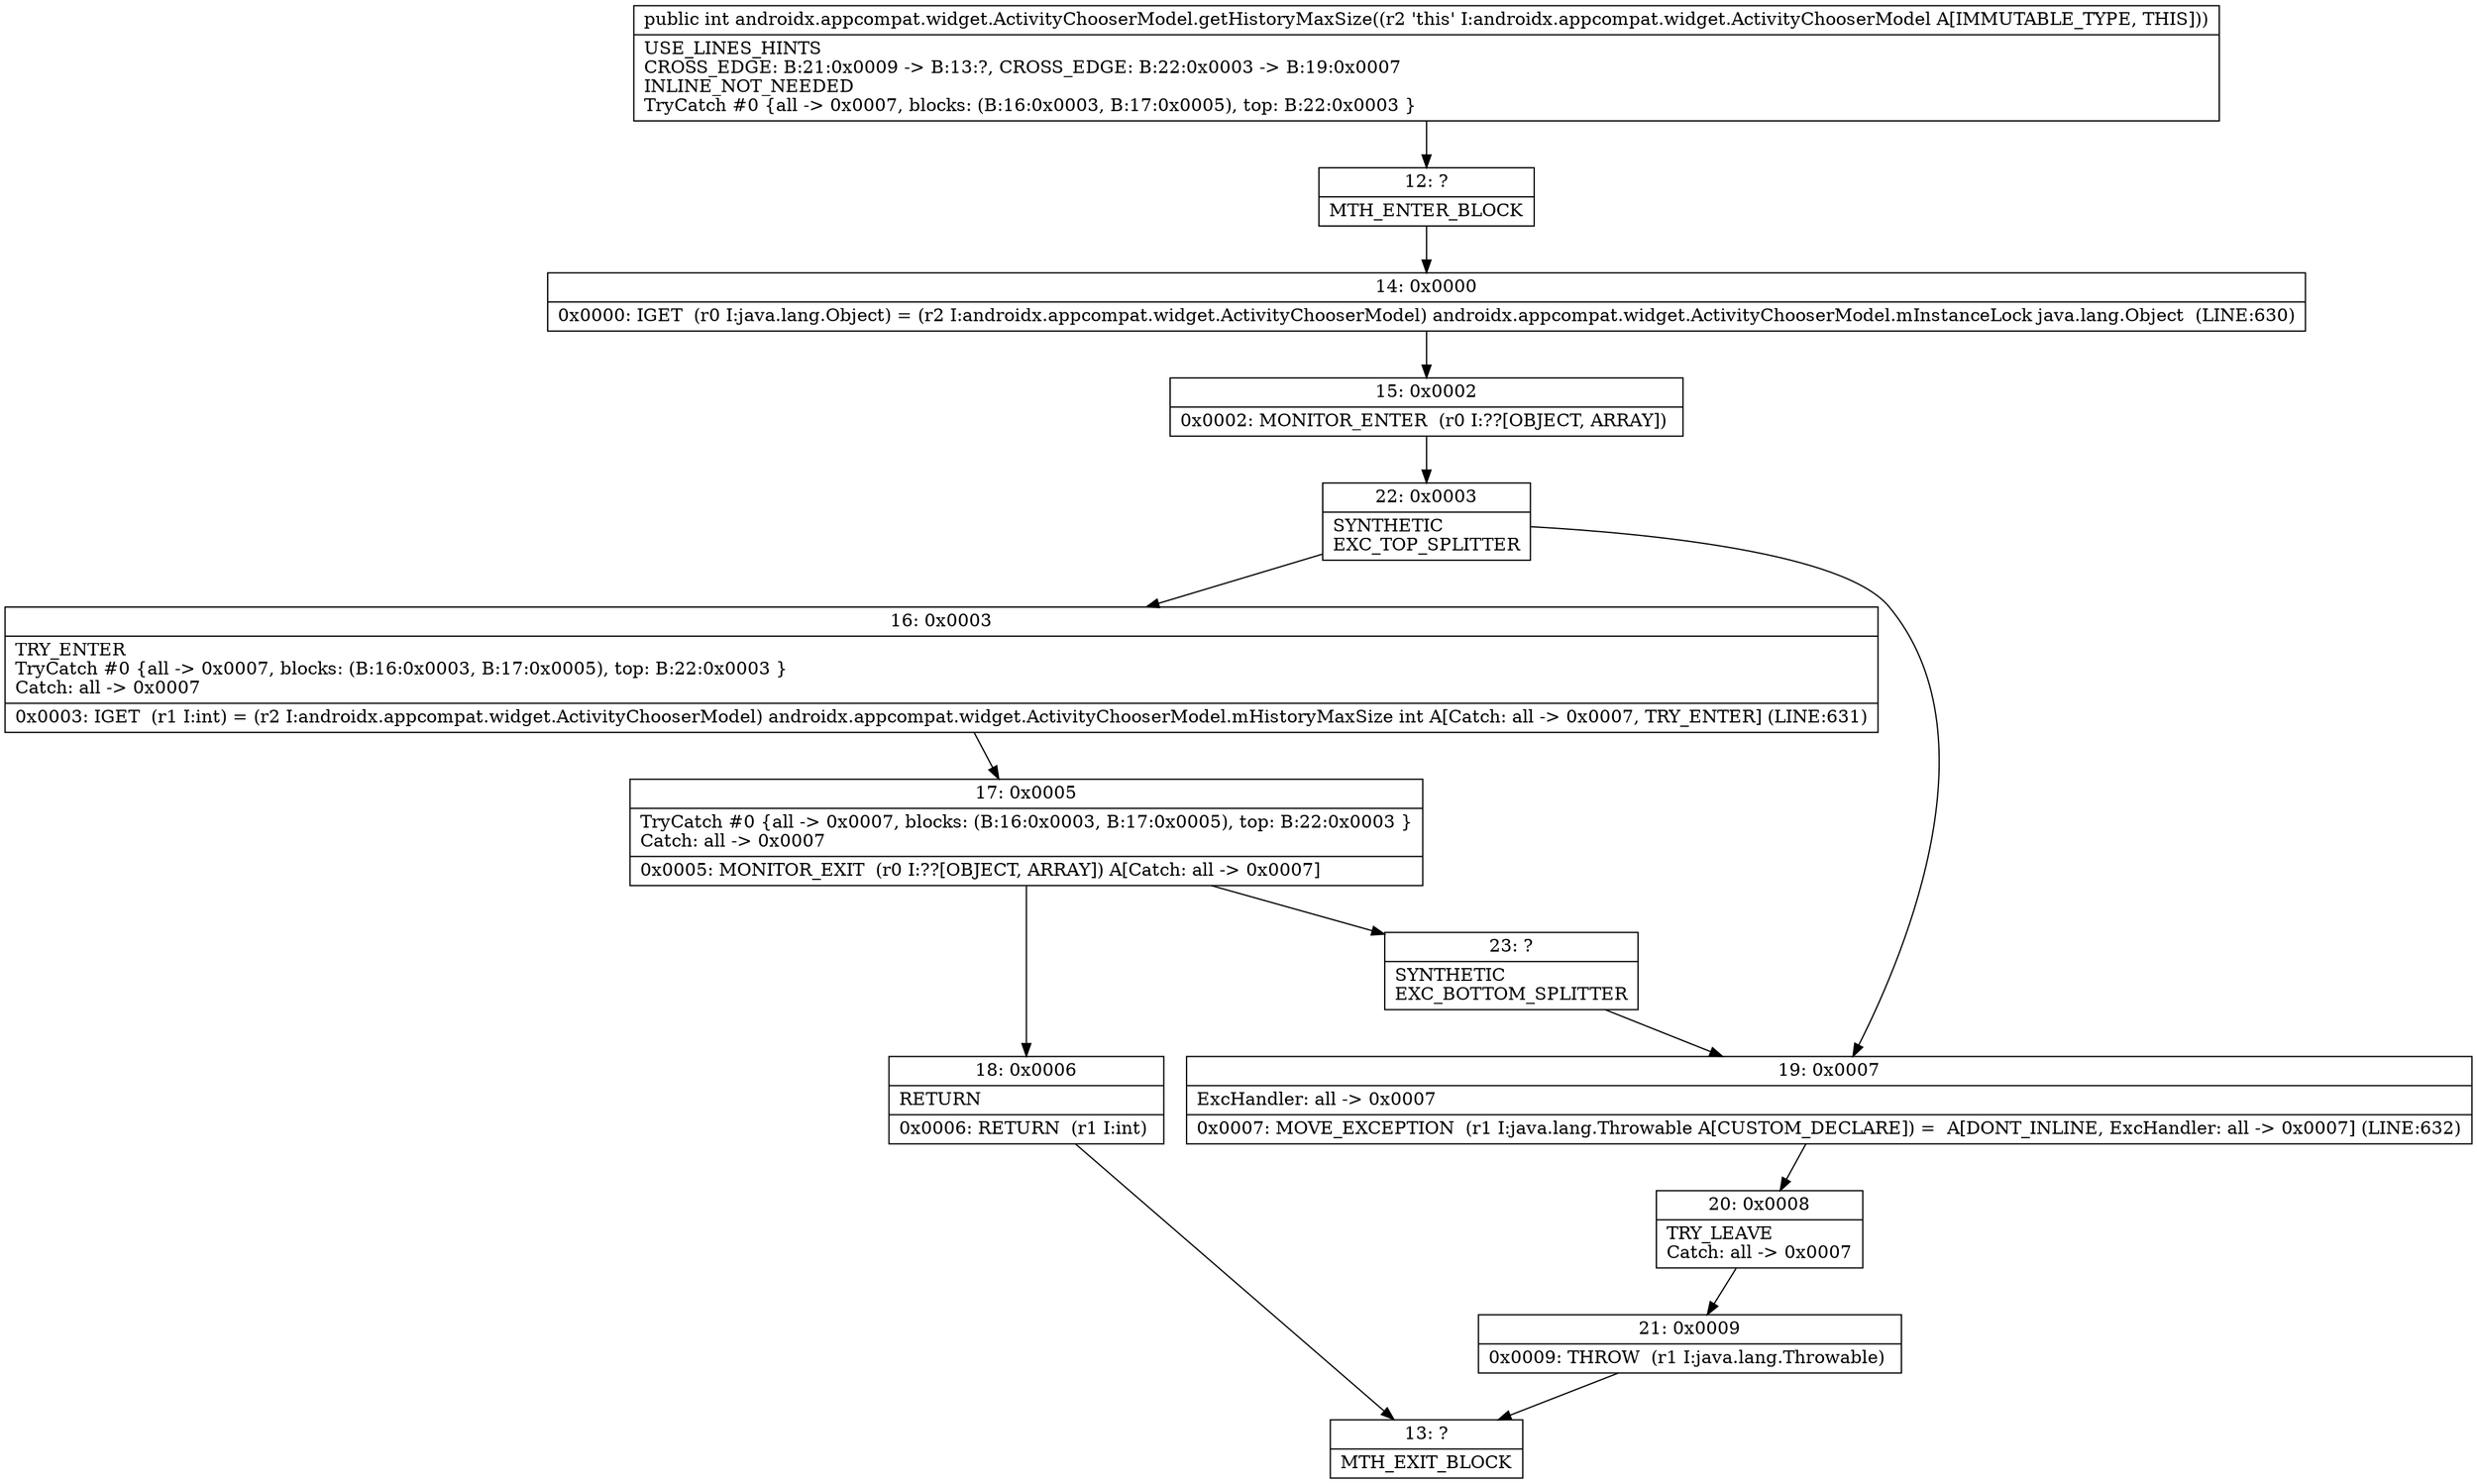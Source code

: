 digraph "CFG forandroidx.appcompat.widget.ActivityChooserModel.getHistoryMaxSize()I" {
Node_12 [shape=record,label="{12\:\ ?|MTH_ENTER_BLOCK\l}"];
Node_14 [shape=record,label="{14\:\ 0x0000|0x0000: IGET  (r0 I:java.lang.Object) = (r2 I:androidx.appcompat.widget.ActivityChooserModel) androidx.appcompat.widget.ActivityChooserModel.mInstanceLock java.lang.Object  (LINE:630)\l}"];
Node_15 [shape=record,label="{15\:\ 0x0002|0x0002: MONITOR_ENTER  (r0 I:??[OBJECT, ARRAY]) \l}"];
Node_22 [shape=record,label="{22\:\ 0x0003|SYNTHETIC\lEXC_TOP_SPLITTER\l}"];
Node_16 [shape=record,label="{16\:\ 0x0003|TRY_ENTER\lTryCatch #0 \{all \-\> 0x0007, blocks: (B:16:0x0003, B:17:0x0005), top: B:22:0x0003 \}\lCatch: all \-\> 0x0007\l|0x0003: IGET  (r1 I:int) = (r2 I:androidx.appcompat.widget.ActivityChooserModel) androidx.appcompat.widget.ActivityChooserModel.mHistoryMaxSize int A[Catch: all \-\> 0x0007, TRY_ENTER] (LINE:631)\l}"];
Node_17 [shape=record,label="{17\:\ 0x0005|TryCatch #0 \{all \-\> 0x0007, blocks: (B:16:0x0003, B:17:0x0005), top: B:22:0x0003 \}\lCatch: all \-\> 0x0007\l|0x0005: MONITOR_EXIT  (r0 I:??[OBJECT, ARRAY]) A[Catch: all \-\> 0x0007]\l}"];
Node_18 [shape=record,label="{18\:\ 0x0006|RETURN\l|0x0006: RETURN  (r1 I:int) \l}"];
Node_13 [shape=record,label="{13\:\ ?|MTH_EXIT_BLOCK\l}"];
Node_23 [shape=record,label="{23\:\ ?|SYNTHETIC\lEXC_BOTTOM_SPLITTER\l}"];
Node_19 [shape=record,label="{19\:\ 0x0007|ExcHandler: all \-\> 0x0007\l|0x0007: MOVE_EXCEPTION  (r1 I:java.lang.Throwable A[CUSTOM_DECLARE]) =  A[DONT_INLINE, ExcHandler: all \-\> 0x0007] (LINE:632)\l}"];
Node_20 [shape=record,label="{20\:\ 0x0008|TRY_LEAVE\lCatch: all \-\> 0x0007\l}"];
Node_21 [shape=record,label="{21\:\ 0x0009|0x0009: THROW  (r1 I:java.lang.Throwable) \l}"];
MethodNode[shape=record,label="{public int androidx.appcompat.widget.ActivityChooserModel.getHistoryMaxSize((r2 'this' I:androidx.appcompat.widget.ActivityChooserModel A[IMMUTABLE_TYPE, THIS]))  | USE_LINES_HINTS\lCROSS_EDGE: B:21:0x0009 \-\> B:13:?, CROSS_EDGE: B:22:0x0003 \-\> B:19:0x0007\lINLINE_NOT_NEEDED\lTryCatch #0 \{all \-\> 0x0007, blocks: (B:16:0x0003, B:17:0x0005), top: B:22:0x0003 \}\l}"];
MethodNode -> Node_12;Node_12 -> Node_14;
Node_14 -> Node_15;
Node_15 -> Node_22;
Node_22 -> Node_16;
Node_22 -> Node_19;
Node_16 -> Node_17;
Node_17 -> Node_18;
Node_17 -> Node_23;
Node_18 -> Node_13;
Node_23 -> Node_19;
Node_19 -> Node_20;
Node_20 -> Node_21;
Node_21 -> Node_13;
}

